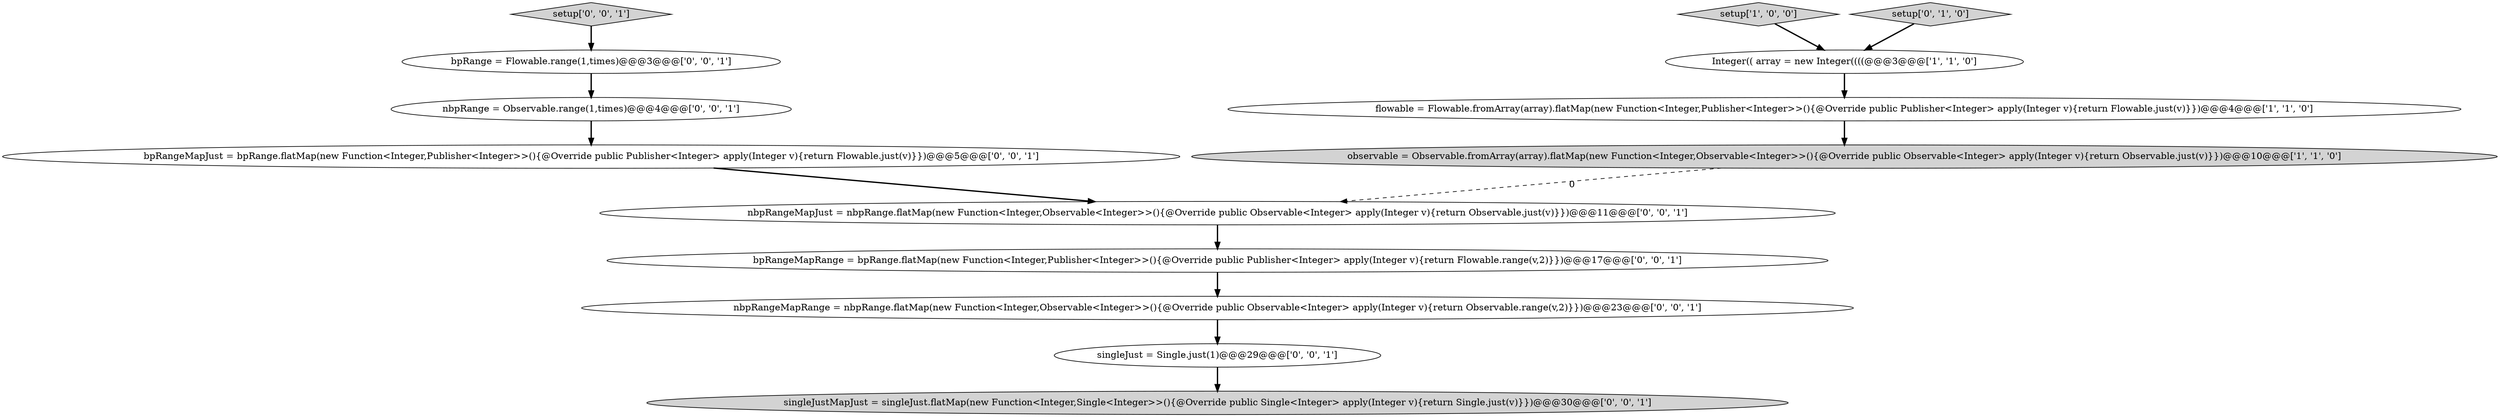 digraph {
13 [style = filled, label = "nbpRangeMapJust = nbpRange.flatMap(new Function<Integer,Observable<Integer>>(){@Override public Observable<Integer> apply(Integer v){return Observable.just(v)}})@@@11@@@['0', '0', '1']", fillcolor = white, shape = ellipse image = "AAA0AAABBB3BBB"];
2 [style = filled, label = "setup['1', '0', '0']", fillcolor = lightgray, shape = diamond image = "AAA0AAABBB1BBB"];
5 [style = filled, label = "setup['0', '0', '1']", fillcolor = lightgray, shape = diamond image = "AAA0AAABBB3BBB"];
9 [style = filled, label = "singleJustMapJust = singleJust.flatMap(new Function<Integer,Single<Integer>>(){@Override public Single<Integer> apply(Integer v){return Single.just(v)}})@@@30@@@['0', '0', '1']", fillcolor = lightgray, shape = ellipse image = "AAA0AAABBB3BBB"];
12 [style = filled, label = "bpRangeMapJust = bpRange.flatMap(new Function<Integer,Publisher<Integer>>(){@Override public Publisher<Integer> apply(Integer v){return Flowable.just(v)}})@@@5@@@['0', '0', '1']", fillcolor = white, shape = ellipse image = "AAA0AAABBB3BBB"];
6 [style = filled, label = "nbpRangeMapRange = nbpRange.flatMap(new Function<Integer,Observable<Integer>>(){@Override public Observable<Integer> apply(Integer v){return Observable.range(v,2)}})@@@23@@@['0', '0', '1']", fillcolor = white, shape = ellipse image = "AAA0AAABBB3BBB"];
10 [style = filled, label = "nbpRange = Observable.range(1,times)@@@4@@@['0', '0', '1']", fillcolor = white, shape = ellipse image = "AAA0AAABBB3BBB"];
11 [style = filled, label = "bpRange = Flowable.range(1,times)@@@3@@@['0', '0', '1']", fillcolor = white, shape = ellipse image = "AAA0AAABBB3BBB"];
3 [style = filled, label = "observable = Observable.fromArray(array).flatMap(new Function<Integer,Observable<Integer>>(){@Override public Observable<Integer> apply(Integer v){return Observable.just(v)}})@@@10@@@['1', '1', '0']", fillcolor = lightgray, shape = ellipse image = "AAA0AAABBB1BBB"];
4 [style = filled, label = "setup['0', '1', '0']", fillcolor = lightgray, shape = diamond image = "AAA0AAABBB2BBB"];
7 [style = filled, label = "singleJust = Single.just(1)@@@29@@@['0', '0', '1']", fillcolor = white, shape = ellipse image = "AAA0AAABBB3BBB"];
0 [style = filled, label = "flowable = Flowable.fromArray(array).flatMap(new Function<Integer,Publisher<Integer>>(){@Override public Publisher<Integer> apply(Integer v){return Flowable.just(v)}})@@@4@@@['1', '1', '0']", fillcolor = white, shape = ellipse image = "AAA0AAABBB1BBB"];
1 [style = filled, label = "Integer(( array = new Integer((((@@@3@@@['1', '1', '0']", fillcolor = white, shape = ellipse image = "AAA0AAABBB1BBB"];
8 [style = filled, label = "bpRangeMapRange = bpRange.flatMap(new Function<Integer,Publisher<Integer>>(){@Override public Publisher<Integer> apply(Integer v){return Flowable.range(v,2)}})@@@17@@@['0', '0', '1']", fillcolor = white, shape = ellipse image = "AAA0AAABBB3BBB"];
7->9 [style = bold, label=""];
11->10 [style = bold, label=""];
13->8 [style = bold, label=""];
6->7 [style = bold, label=""];
0->3 [style = bold, label=""];
8->6 [style = bold, label=""];
5->11 [style = bold, label=""];
2->1 [style = bold, label=""];
3->13 [style = dashed, label="0"];
4->1 [style = bold, label=""];
12->13 [style = bold, label=""];
1->0 [style = bold, label=""];
10->12 [style = bold, label=""];
}

